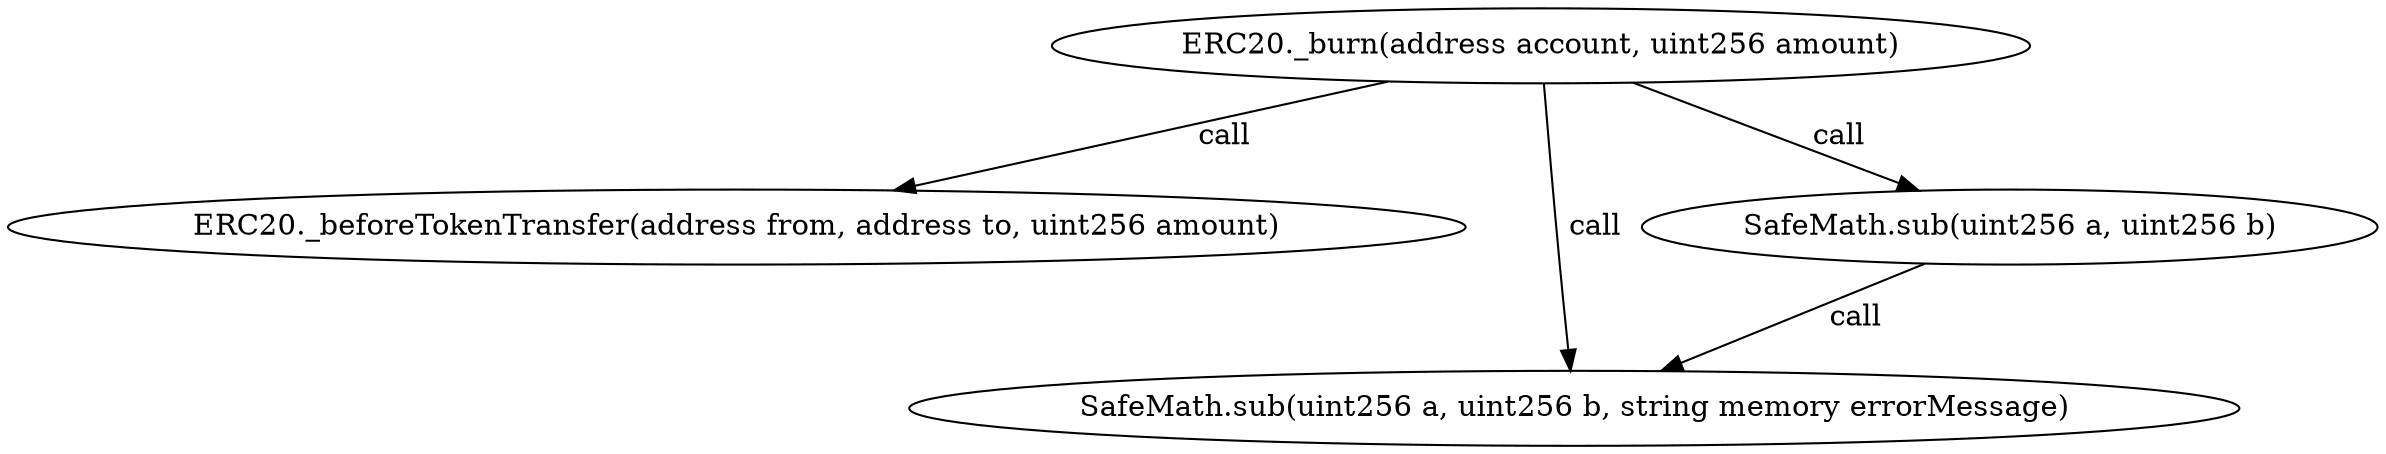 digraph "" {
	graph [bb="0,0,964.37,213.6"];
	node [label="\N"];
	"ERC20._burn(address account, uint256 amount)"	 [height=0.5,
		pos="625.75,195.6",
		width=5.4991];
	"ERC20._beforeTokenTransfer(address from, address to, uint256 amount)"	 [height=0.5,
		pos="294.75,106.8",
		width=8.1875];
	"ERC20._burn(address account, uint256 amount)" -> "ERC20._beforeTokenTransfer(address from, address to, uint256 amount)" [key=call,
	label=" call",
	lp="502.61,151.2",
	pos="e,360.36,124.4 561.93,178.48 507.14,163.78 428.09,142.57 370.18,127.04"];
"SafeMath.sub(uint256 a, uint256 b, string memory errorMessage)" [height=0.5,
	pos="641.75,18",
	width=7.3612];
"ERC20._burn(address account, uint256 amount)" -> "SafeMath.sub(uint256 a, uint256 b, string memory errorMessage)" [key=call,
label=" call",
lp="646.61,106.8",
pos="e,639.63,36.026 626.99,177.44 628.48,156.18 631.14,119.91 634.04,88.8 635.35,74.758 637.02,59.174 638.48,46.209"];
"SafeMath.sub(uint256 a, uint256 b)" [height=0.5,
pos="815.75,106.8",
width=4.1284];
"ERC20._burn(address account, uint256 amount)" -> "SafeMath.sub(uint256 a, uint256 b)" [key=call,
label=" call",
lp="750.61,151.2",
pos="e,778.15,124.37 663.74,177.84 694,163.7 736.51,143.84 768.88,128.71"];
"SafeMath.sub(uint256 a, uint256 b)" -> "SafeMath.sub(uint256 a, uint256 b, string memory errorMessage)" [key=call,
label=" call",
lp="756.61,62.4",
pos="e,676.95,35.964 781.37,89.256 754.12,75.345 715.82,55.801 686.23,40.699"];
}
